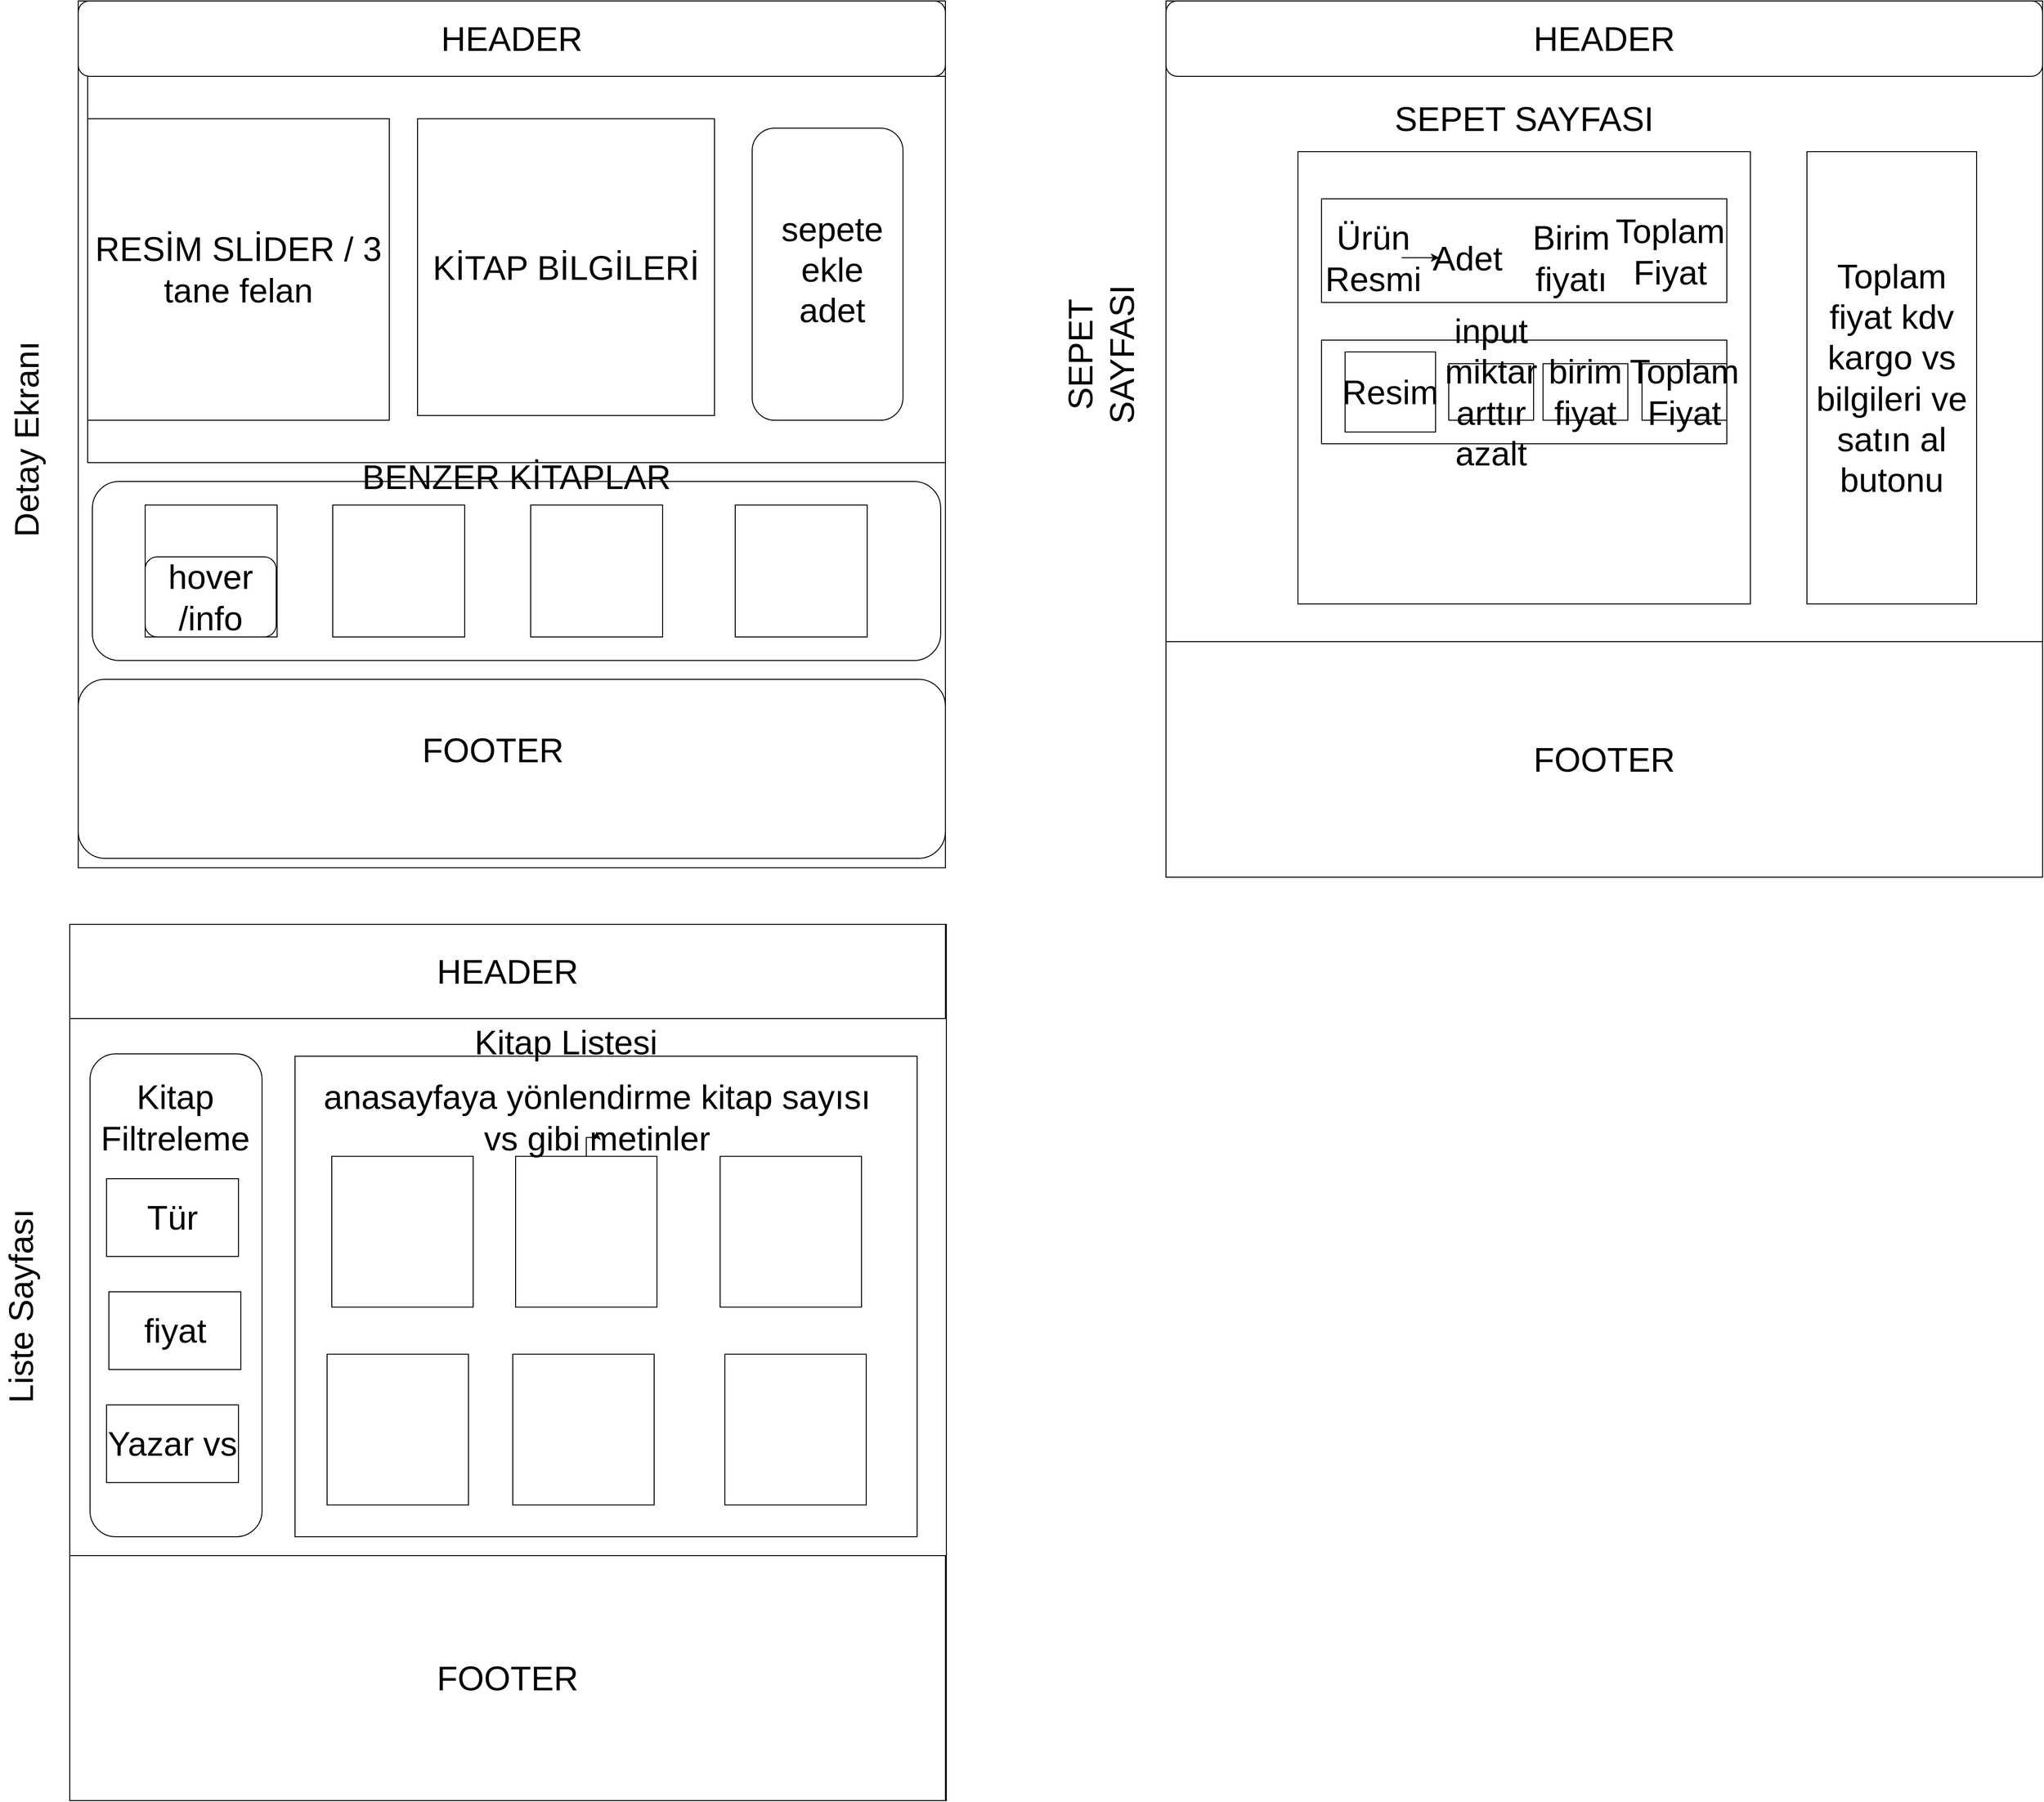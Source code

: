 <mxfile version="16.6.1" type="device"><diagram id="1gXhRKhsYf_lbedaXlaS" name="Page-1"><mxGraphModel dx="1503" dy="1377" grid="1" gridSize="10" guides="1" tooltips="1" connect="1" arrows="1" fold="1" page="1" pageScale="1" pageWidth="827" pageHeight="1169" math="0" shadow="0"><root><mxCell id="0"/><mxCell id="1" parent="0"/><mxCell id="sZfVtYo9vR7Nsq1MSR-c-1" value="" style="whiteSpace=wrap;html=1;aspect=fixed;" parent="1" vertex="1"><mxGeometry x="186" y="300" width="920" height="920" as="geometry"/></mxCell><mxCell id="sZfVtYo9vR7Nsq1MSR-c-2" value="&lt;font style=&quot;font-size: 36px&quot;&gt;HEADER&lt;/font&gt;" style="rounded=1;whiteSpace=wrap;html=1;" parent="1" vertex="1"><mxGeometry x="186" y="300" width="920" height="80" as="geometry"/></mxCell><mxCell id="sZfVtYo9vR7Nsq1MSR-c-3" value="" style="rounded=1;whiteSpace=wrap;html=1;" parent="1" vertex="1"><mxGeometry x="186" y="1020" width="920" height="190" as="geometry"/></mxCell><mxCell id="sZfVtYo9vR7Nsq1MSR-c-4" value="Text" style="text;html=1;strokeColor=none;fillColor=none;align=center;verticalAlign=middle;whiteSpace=wrap;rounded=0;" parent="1" vertex="1"><mxGeometry x="516" y="930" width="60" height="30" as="geometry"/></mxCell><mxCell id="sZfVtYo9vR7Nsq1MSR-c-5" value="FOOTER" style="text;html=1;strokeColor=none;fillColor=none;align=center;verticalAlign=middle;whiteSpace=wrap;rounded=0;fontSize=36;" parent="1" vertex="1"><mxGeometry x="596" y="1080" width="60" height="30" as="geometry"/></mxCell><mxCell id="sZfVtYo9vR7Nsq1MSR-c-9" value="" style="rounded=0;whiteSpace=wrap;html=1;fontSize=36;" parent="1" vertex="1"><mxGeometry x="196" y="380" width="910" height="410" as="geometry"/></mxCell><mxCell id="sZfVtYo9vR7Nsq1MSR-c-10" value="RESİM SLİDER / 3 tane felan" style="whiteSpace=wrap;html=1;aspect=fixed;fontSize=36;" parent="1" vertex="1"><mxGeometry x="196" y="425" width="320" height="320" as="geometry"/></mxCell><mxCell id="sZfVtYo9vR7Nsq1MSR-c-11" value="KİTAP BİLGİLERİ" style="whiteSpace=wrap;html=1;aspect=fixed;fontSize=36;" parent="1" vertex="1"><mxGeometry x="546" y="425" width="315" height="315" as="geometry"/></mxCell><mxCell id="sZfVtYo9vR7Nsq1MSR-c-12" value="" style="rounded=1;whiteSpace=wrap;html=1;fontSize=36;rotation=90;" parent="1" vertex="1"><mxGeometry x="826" y="510" width="310" height="160" as="geometry"/></mxCell><mxCell id="sZfVtYo9vR7Nsq1MSR-c-13" value="&lt;span style=&quot;background-color: rgb(255 , 255 , 255)&quot;&gt;sepete ekle&lt;/span&gt;&lt;br&gt;&lt;span style=&quot;background-color: rgb(255 , 255 , 255)&quot;&gt;adet&lt;/span&gt;" style="text;html=1;strokeColor=none;fillColor=none;align=center;verticalAlign=middle;whiteSpace=wrap;rounded=0;fontSize=36;" parent="1" vertex="1"><mxGeometry x="931" y="570" width="110" height="30" as="geometry"/></mxCell><mxCell id="sZfVtYo9vR7Nsq1MSR-c-14" value="" style="rounded=1;whiteSpace=wrap;html=1;fontSize=36;" parent="1" vertex="1"><mxGeometry x="201" y="810" width="900" height="190" as="geometry"/></mxCell><mxCell id="sZfVtYo9vR7Nsq1MSR-c-15" value="" style="whiteSpace=wrap;html=1;aspect=fixed;fontSize=36;" parent="1" vertex="1"><mxGeometry x="257" y="835" width="140" height="140" as="geometry"/></mxCell><mxCell id="sZfVtYo9vR7Nsq1MSR-c-17" value="" style="whiteSpace=wrap;html=1;aspect=fixed;fontSize=36;" parent="1" vertex="1"><mxGeometry x="456" y="835" width="140" height="140" as="geometry"/></mxCell><mxCell id="sZfVtYo9vR7Nsq1MSR-c-18" value="" style="whiteSpace=wrap;html=1;aspect=fixed;fontSize=36;" parent="1" vertex="1"><mxGeometry x="666" y="835" width="140" height="140" as="geometry"/></mxCell><mxCell id="sZfVtYo9vR7Nsq1MSR-c-19" value="" style="whiteSpace=wrap;html=1;aspect=fixed;fontSize=36;" parent="1" vertex="1"><mxGeometry x="883" y="835" width="140" height="140" as="geometry"/></mxCell><mxCell id="sZfVtYo9vR7Nsq1MSR-c-21" value="BENZER KİTAPLAR" style="text;html=1;strokeColor=none;fillColor=none;align=center;verticalAlign=middle;whiteSpace=wrap;rounded=0;fontSize=36;" parent="1" vertex="1"><mxGeometry x="461" y="790" width="380" height="30" as="geometry"/></mxCell><mxCell id="sZfVtYo9vR7Nsq1MSR-c-27" value="hover /info" style="rounded=1;whiteSpace=wrap;html=1;fontSize=36;" parent="1" vertex="1"><mxGeometry x="257" y="890" width="139" height="85" as="geometry"/></mxCell><mxCell id="rSi1Y13L25ZK3BPe__5b-1" value="" style="whiteSpace=wrap;html=1;aspect=fixed;" vertex="1" parent="1"><mxGeometry x="177" y="1280" width="930" height="930" as="geometry"/></mxCell><mxCell id="rSi1Y13L25ZK3BPe__5b-2" value="&lt;font style=&quot;font-size: 36px&quot;&gt;HEADER&lt;/font&gt;" style="rounded=0;whiteSpace=wrap;html=1;" vertex="1" parent="1"><mxGeometry x="177" y="1280" width="929" height="100" as="geometry"/></mxCell><mxCell id="rSi1Y13L25ZK3BPe__5b-3" value="&lt;font style=&quot;font-size: 36px&quot;&gt;FOOTER&lt;/font&gt;" style="rounded=0;whiteSpace=wrap;html=1;" vertex="1" parent="1"><mxGeometry x="177" y="1950" width="929" height="260" as="geometry"/></mxCell><mxCell id="rSi1Y13L25ZK3BPe__5b-4" value="" style="rounded=1;whiteSpace=wrap;html=1;fontSize=36;rotation=90;" vertex="1" parent="1"><mxGeometry x="33.5" y="1582.5" width="512.5" height="182.5" as="geometry"/></mxCell><mxCell id="rSi1Y13L25ZK3BPe__5b-5" value="" style="rounded=0;whiteSpace=wrap;html=1;fontSize=36;" vertex="1" parent="1"><mxGeometry x="416" y="1420" width="660" height="510" as="geometry"/></mxCell><mxCell id="rSi1Y13L25ZK3BPe__5b-6" value="Tür" style="rounded=0;whiteSpace=wrap;html=1;fontSize=36;" vertex="1" parent="1"><mxGeometry x="216" y="1550" width="140" height="82.5" as="geometry"/></mxCell><mxCell id="rSi1Y13L25ZK3BPe__5b-7" value="Kitap Filtreleme&lt;br&gt;" style="text;html=1;strokeColor=none;fillColor=none;align=center;verticalAlign=middle;whiteSpace=wrap;rounded=0;fontSize=36;" vertex="1" parent="1"><mxGeometry x="228.5" y="1470" width="120" height="30" as="geometry"/></mxCell><mxCell id="rSi1Y13L25ZK3BPe__5b-8" value="fiyat" style="rounded=0;whiteSpace=wrap;html=1;fontSize=36;" vertex="1" parent="1"><mxGeometry x="218.5" y="1670" width="140" height="82.5" as="geometry"/></mxCell><mxCell id="rSi1Y13L25ZK3BPe__5b-9" value="Yazar vs" style="rounded=0;whiteSpace=wrap;html=1;fontSize=36;" vertex="1" parent="1"><mxGeometry x="216" y="1790" width="140" height="82.5" as="geometry"/></mxCell><mxCell id="rSi1Y13L25ZK3BPe__5b-11" value="" style="rounded=0;whiteSpace=wrap;html=1;fontSize=36;" vertex="1" parent="1"><mxGeometry x="455" y="1526.25" width="150" height="160" as="geometry"/></mxCell><mxCell id="rSi1Y13L25ZK3BPe__5b-25" value="" style="edgeStyle=orthogonalEdgeStyle;rounded=0;orthogonalLoop=1;jettySize=auto;html=1;fontSize=36;" edge="1" parent="1" source="rSi1Y13L25ZK3BPe__5b-13" target="rSi1Y13L25ZK3BPe__5b-19"><mxGeometry relative="1" as="geometry"/></mxCell><mxCell id="rSi1Y13L25ZK3BPe__5b-13" value="" style="rounded=0;whiteSpace=wrap;html=1;fontSize=36;" vertex="1" parent="1"><mxGeometry x="650" y="1526.25" width="150" height="160" as="geometry"/></mxCell><mxCell id="rSi1Y13L25ZK3BPe__5b-14" value="" style="rounded=0;whiteSpace=wrap;html=1;fontSize=36;" vertex="1" parent="1"><mxGeometry x="867" y="1526.25" width="150" height="160" as="geometry"/></mxCell><mxCell id="rSi1Y13L25ZK3BPe__5b-15" value="" style="rounded=0;whiteSpace=wrap;html=1;fontSize=36;" vertex="1" parent="1"><mxGeometry x="450" y="1736.25" width="150" height="160" as="geometry"/></mxCell><mxCell id="rSi1Y13L25ZK3BPe__5b-17" value="" style="rounded=0;whiteSpace=wrap;html=1;fontSize=36;" vertex="1" parent="1"><mxGeometry x="647" y="1736.25" width="150" height="160" as="geometry"/></mxCell><mxCell id="rSi1Y13L25ZK3BPe__5b-18" value="" style="rounded=0;whiteSpace=wrap;html=1;fontSize=36;" vertex="1" parent="1"><mxGeometry x="872" y="1736.25" width="150" height="160" as="geometry"/></mxCell><mxCell id="rSi1Y13L25ZK3BPe__5b-19" value="anasayfaya yönlendirme kitap sayısı vs gibi metinler" style="text;html=1;strokeColor=none;fillColor=none;align=center;verticalAlign=middle;whiteSpace=wrap;rounded=0;fontSize=36;" vertex="1" parent="1"><mxGeometry x="444.75" y="1470" width="582.5" height="30" as="geometry"/></mxCell><mxCell id="rSi1Y13L25ZK3BPe__5b-26" value="Kitap Listesi" style="text;html=1;strokeColor=none;fillColor=none;align=center;verticalAlign=middle;whiteSpace=wrap;rounded=0;fontSize=36;" vertex="1" parent="1"><mxGeometry x="557.25" y="1390" width="292.5" height="30" as="geometry"/></mxCell><mxCell id="rSi1Y13L25ZK3BPe__5b-27" value="Detay Ekranı" style="text;html=1;strokeColor=none;fillColor=none;align=center;verticalAlign=middle;whiteSpace=wrap;rounded=0;fontSize=36;rotation=-90;" vertex="1" parent="1"><mxGeometry x="16" y="750" width="230" height="30" as="geometry"/></mxCell><mxCell id="rSi1Y13L25ZK3BPe__5b-28" value="Liste Sayfası" style="text;html=1;strokeColor=none;fillColor=none;align=center;verticalAlign=middle;whiteSpace=wrap;rounded=0;fontSize=36;rotation=-90;" vertex="1" parent="1"><mxGeometry x="10" y="1670" width="230" height="30" as="geometry"/></mxCell><mxCell id="rSi1Y13L25ZK3BPe__5b-29" value="" style="whiteSpace=wrap;html=1;aspect=fixed;fontSize=36;" vertex="1" parent="1"><mxGeometry x="1340" y="300" width="930" height="930" as="geometry"/></mxCell><mxCell id="rSi1Y13L25ZK3BPe__5b-30" value="&lt;font style=&quot;font-size: 36px&quot;&gt;HEADER&lt;/font&gt;" style="rounded=1;whiteSpace=wrap;html=1;" vertex="1" parent="1"><mxGeometry x="1340" y="300" width="930" height="80" as="geometry"/></mxCell><mxCell id="rSi1Y13L25ZK3BPe__5b-31" value="&lt;font style=&quot;font-size: 36px&quot;&gt;FOOTER&lt;/font&gt;" style="rounded=0;whiteSpace=wrap;html=1;" vertex="1" parent="1"><mxGeometry x="1340" y="980" width="930" height="250" as="geometry"/></mxCell><mxCell id="rSi1Y13L25ZK3BPe__5b-32" value="" style="whiteSpace=wrap;html=1;aspect=fixed;fontSize=36;" vertex="1" parent="1"><mxGeometry x="1480" y="460" width="480" height="480" as="geometry"/></mxCell><mxCell id="rSi1Y13L25ZK3BPe__5b-33" value="Toplam fiyat kdv kargo vs bilgileri ve satın al butonu" style="rounded=0;whiteSpace=wrap;html=1;fontSize=36;" vertex="1" parent="1"><mxGeometry x="2020" y="460" width="180" height="480" as="geometry"/></mxCell><mxCell id="rSi1Y13L25ZK3BPe__5b-34" value="" style="rounded=0;whiteSpace=wrap;html=1;fontSize=36;" vertex="1" parent="1"><mxGeometry x="1505" y="510" width="430" height="110" as="geometry"/></mxCell><mxCell id="rSi1Y13L25ZK3BPe__5b-45" value="" style="rounded=0;whiteSpace=wrap;html=1;fontSize=36;" vertex="1" parent="1"><mxGeometry x="1505" y="660" width="430" height="110" as="geometry"/></mxCell><mxCell id="rSi1Y13L25ZK3BPe__5b-46" value="Resim" style="rounded=0;whiteSpace=wrap;html=1;fontSize=36;" vertex="1" parent="1"><mxGeometry x="1530" y="672.5" width="96" height="85" as="geometry"/></mxCell><mxCell id="rSi1Y13L25ZK3BPe__5b-47" value="input miktar arttır azalt" style="rounded=0;whiteSpace=wrap;html=1;fontSize=36;" vertex="1" parent="1"><mxGeometry x="1640" y="685" width="90" height="60" as="geometry"/></mxCell><mxCell id="rSi1Y13L25ZK3BPe__5b-48" value="birim fiyat" style="rounded=0;whiteSpace=wrap;html=1;fontSize=36;" vertex="1" parent="1"><mxGeometry x="1740" y="685" width="90" height="60" as="geometry"/></mxCell><mxCell id="rSi1Y13L25ZK3BPe__5b-49" value="Toplam Fiyat" style="rounded=0;whiteSpace=wrap;html=1;fontSize=36;" vertex="1" parent="1"><mxGeometry x="1845" y="685" width="90" height="60" as="geometry"/></mxCell><mxCell id="rSi1Y13L25ZK3BPe__5b-63" value="" style="edgeStyle=orthogonalEdgeStyle;rounded=0;orthogonalLoop=1;jettySize=auto;html=1;fontSize=36;" edge="1" parent="1" source="rSi1Y13L25ZK3BPe__5b-51" target="rSi1Y13L25ZK3BPe__5b-57"><mxGeometry relative="1" as="geometry"/></mxCell><mxCell id="rSi1Y13L25ZK3BPe__5b-51" value="Ürün Resmi" style="text;html=1;strokeColor=none;fillColor=none;align=center;verticalAlign=middle;whiteSpace=wrap;rounded=0;fontSize=36;" vertex="1" parent="1"><mxGeometry x="1530" y="560" width="60" height="25" as="geometry"/></mxCell><mxCell id="rSi1Y13L25ZK3BPe__5b-57" value="Adet" style="text;html=1;strokeColor=none;fillColor=none;align=center;verticalAlign=middle;whiteSpace=wrap;rounded=0;fontSize=36;" vertex="1" parent="1"><mxGeometry x="1630" y="560" width="60" height="25" as="geometry"/></mxCell><mxCell id="rSi1Y13L25ZK3BPe__5b-58" value="Birim fiyatı" style="text;html=1;strokeColor=none;fillColor=none;align=center;verticalAlign=middle;whiteSpace=wrap;rounded=0;fontSize=36;" vertex="1" parent="1"><mxGeometry x="1740" y="560" width="60" height="25" as="geometry"/></mxCell><mxCell id="rSi1Y13L25ZK3BPe__5b-62" value="Toplam Fiyat" style="text;html=1;strokeColor=none;fillColor=none;align=center;verticalAlign=middle;whiteSpace=wrap;rounded=0;fontSize=36;" vertex="1" parent="1"><mxGeometry x="1845" y="552.5" width="60" height="27.5" as="geometry"/></mxCell><mxCell id="rSi1Y13L25ZK3BPe__5b-65" value="SEPET SAYFASI" style="text;html=1;strokeColor=none;fillColor=none;align=center;verticalAlign=middle;whiteSpace=wrap;rounded=0;fontSize=36;" vertex="1" parent="1"><mxGeometry x="1530" y="410" width="380" height="30" as="geometry"/></mxCell><mxCell id="rSi1Y13L25ZK3BPe__5b-67" value="SEPET SAYFASI" style="text;html=1;strokeColor=none;fillColor=none;align=center;verticalAlign=middle;whiteSpace=wrap;rounded=0;fontSize=36;rotation=-90;" vertex="1" parent="1"><mxGeometry x="1241" y="660" width="60" height="30" as="geometry"/></mxCell></root></mxGraphModel></diagram></mxfile>